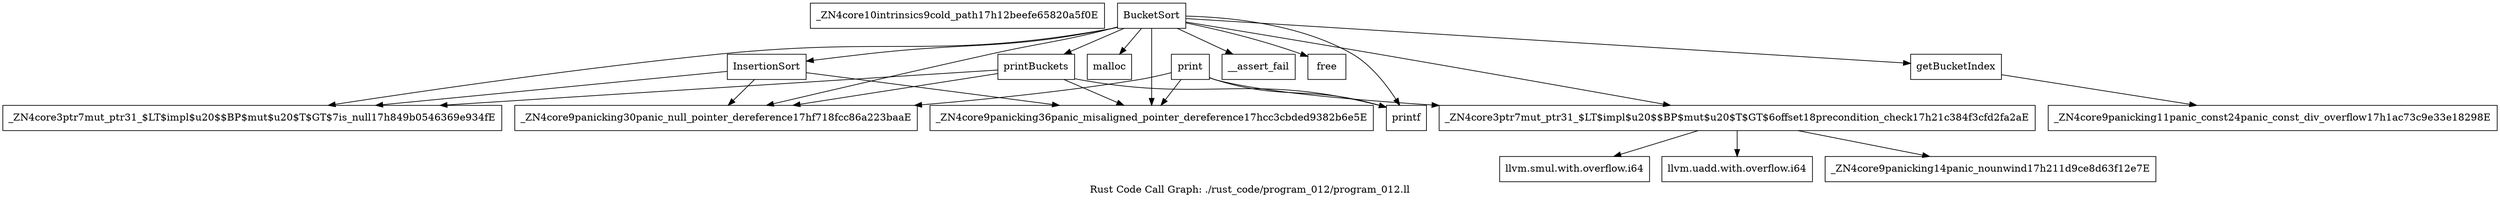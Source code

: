 digraph "Rust Code Call Graph: ./rust_code/program_012/program_012.ll" {
	label="Rust Code Call Graph: ./rust_code/program_012/program_012.ll";

	Node0x5647e13f16c0 [shape=record,label="{_ZN4core10intrinsics9cold_path17h12beefe65820a5f0E}"];
	Node0x5647e13f3ec0 [shape=record,label="{_ZN4core3ptr7mut_ptr31_$LT$impl$u20$$BP$mut$u20$T$GT$6offset18precondition_check17h21c384f3cfd2fa2aE}"];
	Node0x5647e13f3ec0 -> Node0x5647e13f5eb0;
	Node0x5647e13f3ec0 -> Node0x5647e13f80a0;
	Node0x5647e13f3ec0 -> Node0x5647e13f9af0;
	Node0x5647e13fdaa0 [shape=record,label="{_ZN4core3ptr7mut_ptr31_$LT$impl$u20$$BP$mut$u20$T$GT$7is_null17h849b0546369e934fE}"];
	Node0x5647e13ff3b0 [shape=record,label="{BucketSort}"];
	Node0x5647e13ff3b0 -> Node0x5647e1401030;
	Node0x5647e13ff3b0 -> Node0x5647e13f3ec0;
	Node0x5647e13ff3b0 -> Node0x5647e1407b10;
	Node0x5647e13ff3b0 -> Node0x5647e140f730;
	Node0x5647e13ff3b0 -> Node0x5647e1403360;
	Node0x5647e13ff3b0 -> Node0x5647e1407990;
	Node0x5647e13ff3b0 -> Node0x5647e140e880;
	Node0x5647e13ff3b0 -> Node0x5647e1407040;
	Node0x5647e13ff3b0 -> Node0x5647e14089f0;
	Node0x5647e13ff3b0 -> Node0x5647e13fdaa0;
	Node0x5647e13ff3b0 -> Node0x5647e140f900;
	Node0x5647e1407040 [shape=record,label="{InsertionSort}"];
	Node0x5647e1407040 -> Node0x5647e13fdaa0;
	Node0x5647e1407040 -> Node0x5647e1403360;
	Node0x5647e1407040 -> Node0x5647e1407b10;
	Node0x5647e1407990 [shape=record,label="{getBucketIndex}"];
	Node0x5647e1407990 -> Node0x5647e13d8600;
	Node0x5647e13d38b0 [shape=record,label="{print}"];
	Node0x5647e13d38b0 -> Node0x5647e140f730;
	Node0x5647e13d38b0 -> Node0x5647e13f3ec0;
	Node0x5647e13d38b0 -> Node0x5647e1403360;
	Node0x5647e13d38b0 -> Node0x5647e1407b10;
	Node0x5647e140e880 [shape=record,label="{printBuckets}"];
	Node0x5647e140e880 -> Node0x5647e13fdaa0;
	Node0x5647e140e880 -> Node0x5647e1403360;
	Node0x5647e140e880 -> Node0x5647e140f730;
	Node0x5647e140e880 -> Node0x5647e1407b10;
	Node0x5647e13f5eb0 [shape=record,label="{llvm.smul.with.overflow.i64}"];
	Node0x5647e13f80a0 [shape=record,label="{llvm.uadd.with.overflow.i64}"];
	Node0x5647e13f9af0 [shape=record,label="{_ZN4core9panicking14panic_nounwind17h211d9ce8d63f12e7E}"];
	Node0x5647e1401030 [shape=record,label="{malloc}"];
	Node0x5647e140f730 [shape=record,label="{printf}"];
	Node0x5647e140f900 [shape=record,label="{free}"];
	Node0x5647e1403360 [shape=record,label="{_ZN4core9panicking36panic_misaligned_pointer_dereference17hcc3cbded9382b6e5E}"];
	Node0x5647e1407b10 [shape=record,label="{_ZN4core9panicking30panic_null_pointer_dereference17hf718fcc86a223baaE}"];
	Node0x5647e14089f0 [shape=record,label="{__assert_fail}"];
	Node0x5647e13d8600 [shape=record,label="{_ZN4core9panicking11panic_const24panic_const_div_overflow17h1ac73c9e33e18298E}"];
}
